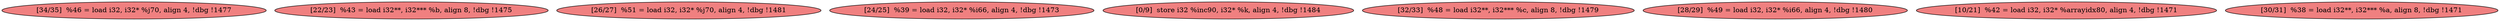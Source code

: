 
digraph G {


node2898 [fillcolor=lightcoral,label="[34/35]  %46 = load i32, i32* %j70, align 4, !dbg !1477",shape=ellipse,style=filled ]
node2897 [fillcolor=lightcoral,label="[22/23]  %43 = load i32**, i32*** %b, align 8, !dbg !1475",shape=ellipse,style=filled ]
node2896 [fillcolor=lightcoral,label="[26/27]  %51 = load i32, i32* %j70, align 4, !dbg !1481",shape=ellipse,style=filled ]
node2890 [fillcolor=lightcoral,label="[24/25]  %39 = load i32, i32* %i66, align 4, !dbg !1473",shape=ellipse,style=filled ]
node2893 [fillcolor=lightcoral,label="[0/9]  store i32 %inc90, i32* %k, align 4, !dbg !1484",shape=ellipse,style=filled ]
node2894 [fillcolor=lightcoral,label="[32/33]  %48 = load i32**, i32*** %c, align 8, !dbg !1479",shape=ellipse,style=filled ]
node2891 [fillcolor=lightcoral,label="[28/29]  %49 = load i32, i32* %i66, align 4, !dbg !1480",shape=ellipse,style=filled ]
node2892 [fillcolor=lightcoral,label="[10/21]  %42 = load i32, i32* %arrayidx80, align 4, !dbg !1471",shape=ellipse,style=filled ]
node2895 [fillcolor=lightcoral,label="[30/31]  %38 = load i32**, i32*** %a, align 8, !dbg !1471",shape=ellipse,style=filled ]



}
